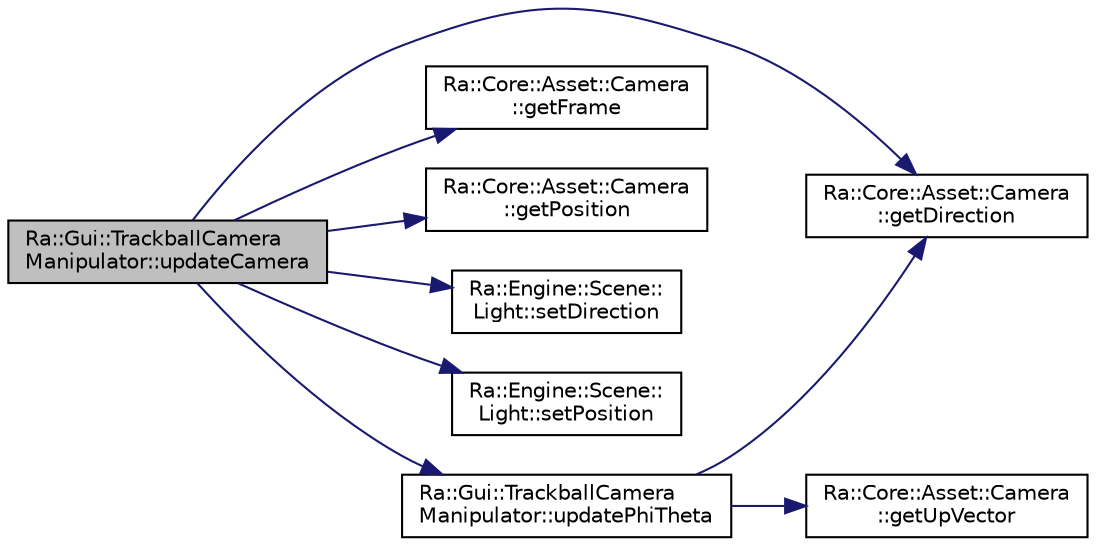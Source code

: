 digraph "Ra::Gui::TrackballCameraManipulator::updateCamera"
{
 // INTERACTIVE_SVG=YES
 // LATEX_PDF_SIZE
  edge [fontname="Helvetica",fontsize="10",labelfontname="Helvetica",labelfontsize="10"];
  node [fontname="Helvetica",fontsize="10",shape=record];
  rankdir="LR";
  Node1 [label="Ra::Gui::TrackballCamera\lManipulator::updateCamera",height=0.2,width=0.4,color="black", fillcolor="grey75", style="filled", fontcolor="black",tooltip=" "];
  Node1 -> Node2 [color="midnightblue",fontsize="10",style="solid",fontname="Helvetica"];
  Node2 [label="Ra::Core::Asset::Camera\l::getDirection",height=0.2,width=0.4,color="black", fillcolor="white", style="filled",URL="$classRa_1_1Core_1_1Asset_1_1Camera.html#aec6212574317a5395be2b49c19a90466",tooltip="Return the direction the camera is looking at."];
  Node1 -> Node3 [color="midnightblue",fontsize="10",style="solid",fontname="Helvetica"];
  Node3 [label="Ra::Core::Asset::Camera\l::getFrame",height=0.2,width=0.4,color="black", fillcolor="white", style="filled",URL="$classRa_1_1Core_1_1Asset_1_1Camera.html#ae879404ea174280161cec397fb1710b7",tooltip=" "];
  Node1 -> Node4 [color="midnightblue",fontsize="10",style="solid",fontname="Helvetica"];
  Node4 [label="Ra::Core::Asset::Camera\l::getPosition",height=0.2,width=0.4,color="black", fillcolor="white", style="filled",URL="$classRa_1_1Core_1_1Asset_1_1Camera.html#a773a6d2a393cf8ec195afffe2030ed22",tooltip="Return the position."];
  Node1 -> Node5 [color="midnightblue",fontsize="10",style="solid",fontname="Helvetica"];
  Node5 [label="Ra::Engine::Scene::\lLight::setDirection",height=0.2,width=0.4,color="black", fillcolor="white", style="filled",URL="$classRa_1_1Engine_1_1Scene_1_1Light.html#ae0f8f50409ee68466a207b46f6f82fb7",tooltip=" "];
  Node1 -> Node6 [color="midnightblue",fontsize="10",style="solid",fontname="Helvetica"];
  Node6 [label="Ra::Engine::Scene::\lLight::setPosition",height=0.2,width=0.4,color="black", fillcolor="white", style="filled",URL="$classRa_1_1Engine_1_1Scene_1_1Light.html#aff5fe72f3c665098c2c985a22ed46e6f",tooltip=" "];
  Node1 -> Node7 [color="midnightblue",fontsize="10",style="solid",fontname="Helvetica"];
  Node7 [label="Ra::Gui::TrackballCamera\lManipulator::updatePhiTheta",height=0.2,width=0.4,color="black", fillcolor="white", style="filled",URL="$classRa_1_1Gui_1_1TrackballCameraManipulator.html#ad7880fb45a56841fd743fb3ad80c2592",tooltip="Update the polar coordinates of the Camera w.r.t. the trackball center."];
  Node7 -> Node2 [color="midnightblue",fontsize="10",style="solid",fontname="Helvetica"];
  Node7 -> Node8 [color="midnightblue",fontsize="10",style="solid",fontname="Helvetica"];
  Node8 [label="Ra::Core::Asset::Camera\l::getUpVector",height=0.2,width=0.4,color="black", fillcolor="white", style="filled",URL="$classRa_1_1Core_1_1Asset_1_1Camera.html#a857b2f451204f40344a4f0eb8a44c496",tooltip="Return the up vector."];
}
